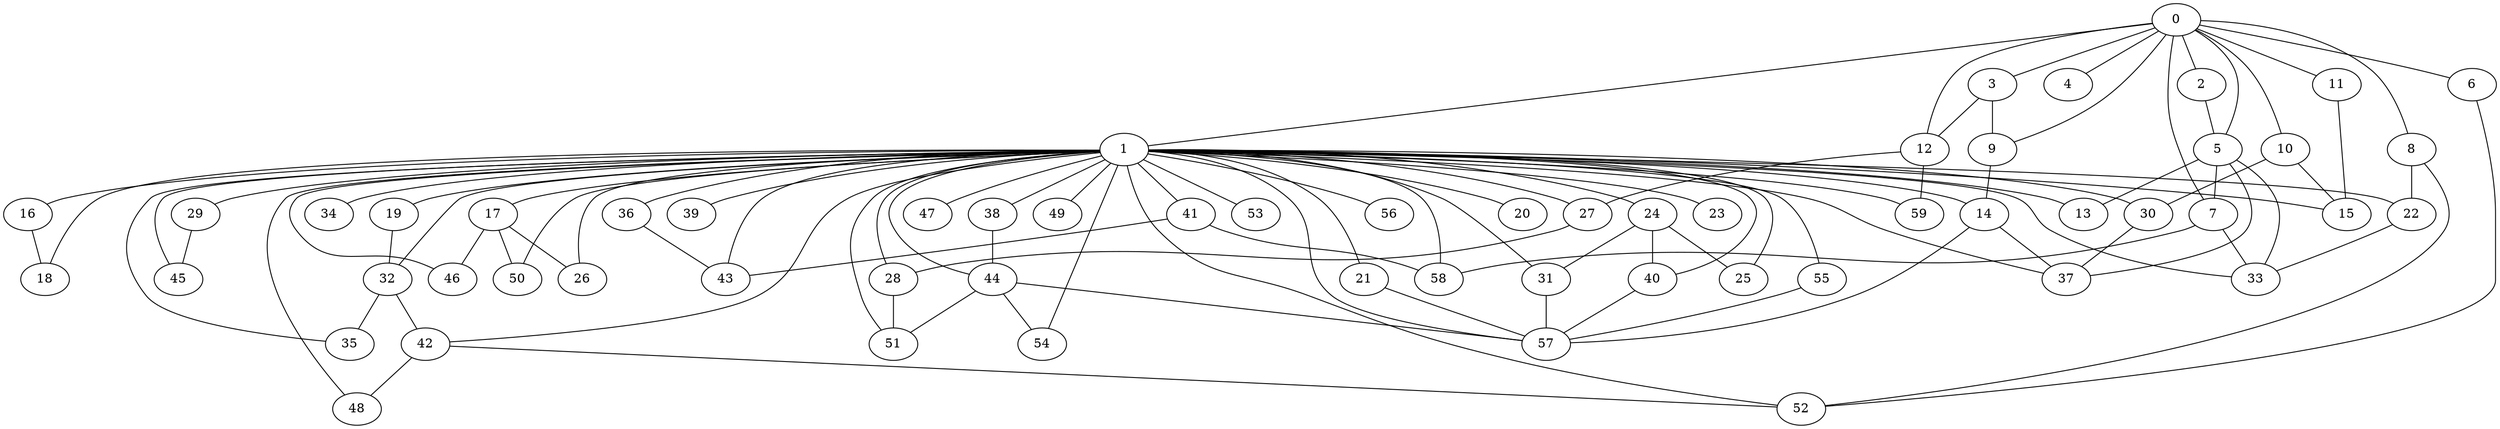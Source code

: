 
graph graphname {
    0 -- 1
0 -- 2
0 -- 3
0 -- 4
0 -- 5
0 -- 6
0 -- 7
0 -- 8
0 -- 9
0 -- 10
0 -- 11
0 -- 12
1 -- 13
1 -- 14
1 -- 15
1 -- 16
1 -- 17
1 -- 18
1 -- 19
1 -- 20
1 -- 21
1 -- 22
1 -- 23
1 -- 24
1 -- 25
1 -- 26
1 -- 27
1 -- 28
1 -- 29
1 -- 30
1 -- 31
1 -- 32
1 -- 33
1 -- 34
1 -- 35
1 -- 36
1 -- 37
1 -- 38
1 -- 39
1 -- 40
1 -- 41
1 -- 42
1 -- 43
1 -- 44
1 -- 45
1 -- 46
1 -- 47
1 -- 48
1 -- 49
1 -- 50
1 -- 51
1 -- 52
1 -- 53
1 -- 54
1 -- 55
1 -- 56
1 -- 57
1 -- 58
1 -- 59
2 -- 5
3 -- 9
3 -- 12
5 -- 37
5 -- 13
5 -- 33
5 -- 7
6 -- 52
7 -- 33
7 -- 58
8 -- 52
8 -- 22
9 -- 14
10 -- 15
10 -- 30
11 -- 15
12 -- 27
12 -- 59
14 -- 37
14 -- 57
16 -- 18
17 -- 46
17 -- 50
17 -- 26
19 -- 32
21 -- 57
22 -- 33
24 -- 31
24 -- 40
24 -- 25
27 -- 28
28 -- 51
29 -- 45
30 -- 37
31 -- 57
32 -- 42
32 -- 35
36 -- 43
38 -- 44
40 -- 57
41 -- 58
41 -- 43
42 -- 52
42 -- 48
44 -- 57
44 -- 54
44 -- 51
55 -- 57

}
